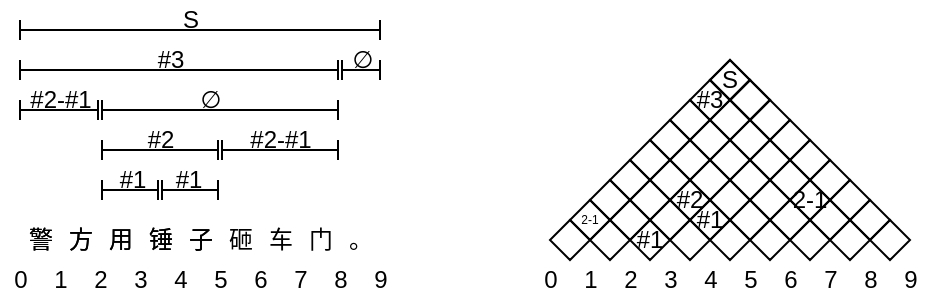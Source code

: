 <mxfile version="15.1.2" type="github" pages="2">
  <diagram id="EyFmpGivz5z6K1X25vsu" name="第 1 页">
    <mxGraphModel dx="539" dy="321" grid="1" gridSize="10" guides="1" tooltips="1" connect="1" arrows="1" fold="1" page="1" pageScale="1" pageWidth="827" pageHeight="1169" math="0" shadow="0">
      <root>
        <mxCell id="0" />
        <mxCell id="1" parent="0" />
        <mxCell id="eCSi_L9bbj4N2d2f0AKq-4" value="方" style="text;html=1;resizable=0;autosize=1;align=center;verticalAlign=middle;points=[];fillColor=none;strokeColor=none;rounded=0;" vertex="1" parent="1">
          <mxGeometry x="100" y="200" width="30" height="20" as="geometry" />
        </mxCell>
        <mxCell id="eCSi_L9bbj4N2d2f0AKq-7" value="警" style="text;html=1;resizable=0;autosize=1;align=center;verticalAlign=middle;points=[];fillColor=none;strokeColor=none;rounded=0;" vertex="1" parent="1">
          <mxGeometry x="80" y="200" width="30" height="20" as="geometry" />
        </mxCell>
        <mxCell id="eCSi_L9bbj4N2d2f0AKq-8" value="用" style="text;html=1;resizable=0;autosize=1;align=center;verticalAlign=middle;points=[];fillColor=none;strokeColor=none;rounded=0;" vertex="1" parent="1">
          <mxGeometry x="120" y="200" width="30" height="20" as="geometry" />
        </mxCell>
        <mxCell id="eCSi_L9bbj4N2d2f0AKq-9" value="锤" style="text;html=1;resizable=0;autosize=1;align=center;verticalAlign=middle;points=[];fillColor=none;strokeColor=none;rounded=0;" vertex="1" parent="1">
          <mxGeometry x="140" y="200" width="30" height="20" as="geometry" />
        </mxCell>
        <mxCell id="eCSi_L9bbj4N2d2f0AKq-10" value="子" style="text;html=1;resizable=0;autosize=1;align=center;verticalAlign=middle;points=[];fillColor=none;strokeColor=none;rounded=0;" vertex="1" parent="1">
          <mxGeometry x="160" y="200" width="30" height="20" as="geometry" />
        </mxCell>
        <mxCell id="eCSi_L9bbj4N2d2f0AKq-11" value="砸" style="text;html=1;resizable=0;autosize=1;align=center;verticalAlign=middle;points=[];fillColor=none;strokeColor=none;rounded=0;" vertex="1" parent="1">
          <mxGeometry x="180" y="200" width="30" height="20" as="geometry" />
        </mxCell>
        <mxCell id="eCSi_L9bbj4N2d2f0AKq-12" value="车" style="text;html=1;resizable=0;autosize=1;align=center;verticalAlign=middle;points=[];fillColor=none;strokeColor=none;rounded=0;" vertex="1" parent="1">
          <mxGeometry x="200" y="200" width="30" height="20" as="geometry" />
        </mxCell>
        <mxCell id="eCSi_L9bbj4N2d2f0AKq-13" value="门" style="text;html=1;resizable=0;autosize=1;align=center;verticalAlign=middle;points=[];fillColor=none;strokeColor=none;rounded=0;" vertex="1" parent="1">
          <mxGeometry x="220" y="200" width="30" height="20" as="geometry" />
        </mxCell>
        <mxCell id="eCSi_L9bbj4N2d2f0AKq-14" value="。" style="text;html=1;resizable=0;autosize=1;align=center;verticalAlign=middle;points=[];fillColor=none;strokeColor=none;rounded=0;" vertex="1" parent="1">
          <mxGeometry x="240" y="200" width="30" height="20" as="geometry" />
        </mxCell>
        <mxCell id="eCSi_L9bbj4N2d2f0AKq-15" value="0" style="text;html=1;resizable=0;autosize=1;align=center;verticalAlign=middle;points=[];fillColor=none;strokeColor=none;rounded=0;" vertex="1" parent="1">
          <mxGeometry x="75" y="220" width="20" height="20" as="geometry" />
        </mxCell>
        <mxCell id="eCSi_L9bbj4N2d2f0AKq-16" value="1" style="text;html=1;resizable=0;autosize=1;align=center;verticalAlign=middle;points=[];fillColor=none;strokeColor=none;rounded=0;" vertex="1" parent="1">
          <mxGeometry x="95" y="220" width="20" height="20" as="geometry" />
        </mxCell>
        <mxCell id="eCSi_L9bbj4N2d2f0AKq-17" value="2" style="text;html=1;resizable=0;autosize=1;align=center;verticalAlign=middle;points=[];fillColor=none;strokeColor=none;rounded=0;" vertex="1" parent="1">
          <mxGeometry x="115" y="220" width="20" height="20" as="geometry" />
        </mxCell>
        <mxCell id="eCSi_L9bbj4N2d2f0AKq-18" value="3" style="text;html=1;resizable=0;autosize=1;align=center;verticalAlign=middle;points=[];fillColor=none;strokeColor=none;rounded=0;" vertex="1" parent="1">
          <mxGeometry x="135" y="220" width="20" height="20" as="geometry" />
        </mxCell>
        <mxCell id="eCSi_L9bbj4N2d2f0AKq-19" value="4" style="text;html=1;resizable=0;autosize=1;align=center;verticalAlign=middle;points=[];fillColor=none;strokeColor=none;rounded=0;" vertex="1" parent="1">
          <mxGeometry x="155" y="220" width="20" height="20" as="geometry" />
        </mxCell>
        <mxCell id="eCSi_L9bbj4N2d2f0AKq-20" value="5" style="text;html=1;resizable=0;autosize=1;align=center;verticalAlign=middle;points=[];fillColor=none;strokeColor=none;rounded=0;" vertex="1" parent="1">
          <mxGeometry x="175" y="220" width="20" height="20" as="geometry" />
        </mxCell>
        <mxCell id="eCSi_L9bbj4N2d2f0AKq-21" value="6" style="text;html=1;resizable=0;autosize=1;align=center;verticalAlign=middle;points=[];fillColor=none;strokeColor=none;rounded=0;" vertex="1" parent="1">
          <mxGeometry x="195" y="220" width="20" height="20" as="geometry" />
        </mxCell>
        <mxCell id="eCSi_L9bbj4N2d2f0AKq-22" value="7" style="text;html=1;resizable=0;autosize=1;align=center;verticalAlign=middle;points=[];fillColor=none;strokeColor=none;rounded=0;" vertex="1" parent="1">
          <mxGeometry x="215" y="220" width="20" height="20" as="geometry" />
        </mxCell>
        <mxCell id="eCSi_L9bbj4N2d2f0AKq-23" value="8" style="text;html=1;resizable=0;autosize=1;align=center;verticalAlign=middle;points=[];fillColor=none;strokeColor=none;rounded=0;" vertex="1" parent="1">
          <mxGeometry x="235" y="220" width="20" height="20" as="geometry" />
        </mxCell>
        <mxCell id="eCSi_L9bbj4N2d2f0AKq-24" value="9" style="text;html=1;resizable=0;autosize=1;align=center;verticalAlign=middle;points=[];fillColor=none;strokeColor=none;rounded=0;" vertex="1" parent="1">
          <mxGeometry x="255" y="220" width="20" height="20" as="geometry" />
        </mxCell>
        <mxCell id="eCSi_L9bbj4N2d2f0AKq-25" value="" style="shape=crossbar;whiteSpace=wrap;html=1;rounded=1;" vertex="1" parent="1">
          <mxGeometry x="85" y="120" width="159" height="10" as="geometry" />
        </mxCell>
        <mxCell id="eCSi_L9bbj4N2d2f0AKq-26" value="" style="shape=crossbar;whiteSpace=wrap;html=1;rounded=1;" vertex="1" parent="1">
          <mxGeometry x="246" y="120" width="19" height="10" as="geometry" />
        </mxCell>
        <mxCell id="eCSi_L9bbj4N2d2f0AKq-27" value="" style="shape=crossbar;whiteSpace=wrap;html=1;rounded=1;" vertex="1" parent="1">
          <mxGeometry x="85" y="140" width="39" height="10" as="geometry" />
        </mxCell>
        <mxCell id="eCSi_L9bbj4N2d2f0AKq-28" value="" style="shape=crossbar;whiteSpace=wrap;html=1;rounded=1;" vertex="1" parent="1">
          <mxGeometry x="126" y="140" width="118" height="10" as="geometry" />
        </mxCell>
        <mxCell id="eCSi_L9bbj4N2d2f0AKq-29" value="" style="shape=crossbar;whiteSpace=wrap;html=1;rounded=1;" vertex="1" parent="1">
          <mxGeometry x="126" y="160" width="58" height="10" as="geometry" />
        </mxCell>
        <mxCell id="eCSi_L9bbj4N2d2f0AKq-32" value="" style="shape=crossbar;whiteSpace=wrap;html=1;rounded=1;" vertex="1" parent="1">
          <mxGeometry x="126" y="180" width="28" height="10" as="geometry" />
        </mxCell>
        <mxCell id="eCSi_L9bbj4N2d2f0AKq-34" value="" style="shape=crossbar;whiteSpace=wrap;html=1;rounded=1;" vertex="1" parent="1">
          <mxGeometry x="186" y="160" width="58" height="10" as="geometry" />
        </mxCell>
        <mxCell id="eCSi_L9bbj4N2d2f0AKq-36" value="" style="shape=crossbar;whiteSpace=wrap;html=1;rounded=1;" vertex="1" parent="1">
          <mxGeometry x="85" y="100" width="180" height="10" as="geometry" />
        </mxCell>
        <mxCell id="eCSi_L9bbj4N2d2f0AKq-38" value="" style="shape=crossbar;whiteSpace=wrap;html=1;rounded=1;" vertex="1" parent="1">
          <mxGeometry x="156" y="180" width="28" height="10" as="geometry" />
        </mxCell>
        <mxCell id="eCSi_L9bbj4N2d2f0AKq-40" value="S" style="text;html=1;resizable=0;autosize=1;align=center;verticalAlign=middle;points=[];fillColor=none;strokeColor=none;rounded=0;" vertex="1" parent="1">
          <mxGeometry x="160" y="90" width="20" height="20" as="geometry" />
        </mxCell>
        <mxCell id="eCSi_L9bbj4N2d2f0AKq-41" value="#3" style="text;html=1;resizable=0;autosize=1;align=center;verticalAlign=middle;points=[];fillColor=none;strokeColor=none;rounded=0;" vertex="1" parent="1">
          <mxGeometry x="145" y="110" width="30" height="20" as="geometry" />
        </mxCell>
        <mxCell id="eCSi_L9bbj4N2d2f0AKq-43" value="&lt;span class=&quot;fontstyle0&quot;&gt;∅&lt;/span&gt; &lt;br/&gt;" style="text;html=1;align=center;verticalAlign=middle;resizable=0;points=[];autosize=1;strokeColor=none;fillColor=none;" vertex="1" parent="1">
          <mxGeometry x="246" y="110" width="20" height="20" as="geometry" />
        </mxCell>
        <mxCell id="eCSi_L9bbj4N2d2f0AKq-44" value="#2-#1" style="text;html=1;resizable=0;autosize=1;align=center;verticalAlign=middle;points=[];fillColor=none;strokeColor=none;rounded=0;" vertex="1" parent="1">
          <mxGeometry x="79.5" y="130" width="50" height="20" as="geometry" />
        </mxCell>
        <mxCell id="eCSi_L9bbj4N2d2f0AKq-45" value="&lt;span class=&quot;fontstyle0&quot;&gt;∅&lt;/span&gt; &lt;br/&gt;" style="text;html=1;align=center;verticalAlign=middle;resizable=0;points=[];autosize=1;strokeColor=none;fillColor=none;" vertex="1" parent="1">
          <mxGeometry x="170" y="130" width="20" height="20" as="geometry" />
        </mxCell>
        <mxCell id="eCSi_L9bbj4N2d2f0AKq-46" value="#2" style="text;html=1;resizable=0;autosize=1;align=center;verticalAlign=middle;points=[];fillColor=none;strokeColor=none;rounded=0;" vertex="1" parent="1">
          <mxGeometry x="140" y="150" width="30" height="20" as="geometry" />
        </mxCell>
        <mxCell id="eCSi_L9bbj4N2d2f0AKq-47" value="#2-#1" style="text;html=1;resizable=0;autosize=1;align=center;verticalAlign=middle;points=[];fillColor=none;strokeColor=none;rounded=0;" vertex="1" parent="1">
          <mxGeometry x="190" y="150" width="50" height="20" as="geometry" />
        </mxCell>
        <mxCell id="eCSi_L9bbj4N2d2f0AKq-48" value="#1" style="text;html=1;resizable=0;autosize=1;align=center;verticalAlign=middle;points=[];fillColor=none;strokeColor=none;rounded=0;" vertex="1" parent="1">
          <mxGeometry x="126" y="170" width="30" height="20" as="geometry" />
        </mxCell>
        <mxCell id="eCSi_L9bbj4N2d2f0AKq-49" value="#1" style="text;html=1;resizable=0;autosize=1;align=center;verticalAlign=middle;points=[];fillColor=none;strokeColor=none;rounded=0;" vertex="1" parent="1">
          <mxGeometry x="154" y="170" width="30" height="20" as="geometry" />
        </mxCell>
        <mxCell id="my40iXNrcOIp3V7DHeEf-1" value="" style="strokeWidth=1;html=1;shape=mxgraph.flowchart.decision;whiteSpace=wrap;fillColor=none;" vertex="1" parent="1">
          <mxGeometry x="430" y="120" width="20" height="20" as="geometry" />
        </mxCell>
        <mxCell id="my40iXNrcOIp3V7DHeEf-2" value="" style="strokeWidth=1;html=1;shape=mxgraph.flowchart.decision;whiteSpace=wrap;fillColor=none;" vertex="1" parent="1">
          <mxGeometry x="440" y="130" width="20" height="20" as="geometry" />
        </mxCell>
        <mxCell id="my40iXNrcOIp3V7DHeEf-3" value="" style="strokeWidth=1;html=1;shape=mxgraph.flowchart.decision;whiteSpace=wrap;fillColor=none;" vertex="1" parent="1">
          <mxGeometry x="450" y="140" width="20" height="20" as="geometry" />
        </mxCell>
        <mxCell id="my40iXNrcOIp3V7DHeEf-4" value="" style="strokeWidth=1;html=1;shape=mxgraph.flowchart.decision;whiteSpace=wrap;fillColor=none;" vertex="1" parent="1">
          <mxGeometry x="460" y="150" width="20" height="20" as="geometry" />
        </mxCell>
        <mxCell id="my40iXNrcOIp3V7DHeEf-5" value="" style="strokeWidth=1;html=1;shape=mxgraph.flowchart.decision;whiteSpace=wrap;fillColor=none;" vertex="1" parent="1">
          <mxGeometry x="470" y="160" width="20" height="20" as="geometry" />
        </mxCell>
        <mxCell id="my40iXNrcOIp3V7DHeEf-6" value="" style="strokeWidth=1;html=1;shape=mxgraph.flowchart.decision;whiteSpace=wrap;fillColor=none;" vertex="1" parent="1">
          <mxGeometry x="480" y="170" width="20" height="20" as="geometry" />
        </mxCell>
        <mxCell id="my40iXNrcOIp3V7DHeEf-7" value="" style="strokeWidth=1;html=1;shape=mxgraph.flowchart.decision;whiteSpace=wrap;fillColor=none;" vertex="1" parent="1">
          <mxGeometry x="490" y="180" width="20" height="20" as="geometry" />
        </mxCell>
        <mxCell id="my40iXNrcOIp3V7DHeEf-8" value="" style="strokeWidth=1;html=1;shape=mxgraph.flowchart.decision;whiteSpace=wrap;fillColor=none;" vertex="1" parent="1">
          <mxGeometry x="500" y="190" width="20" height="20" as="geometry" />
        </mxCell>
        <mxCell id="my40iXNrcOIp3V7DHeEf-9" value="" style="strokeWidth=1;html=1;shape=mxgraph.flowchart.decision;whiteSpace=wrap;fillColor=none;" vertex="1" parent="1">
          <mxGeometry x="510" y="200" width="20" height="20" as="geometry" />
        </mxCell>
        <mxCell id="my40iXNrcOIp3V7DHeEf-10" value="S" style="strokeWidth=1;html=1;shape=mxgraph.flowchart.decision;whiteSpace=wrap;fillColor=none;" vertex="1" parent="1">
          <mxGeometry x="430" y="120" width="20" height="20" as="geometry" />
        </mxCell>
        <mxCell id="my40iXNrcOIp3V7DHeEf-11" value="" style="strokeWidth=1;html=1;shape=mxgraph.flowchart.decision;whiteSpace=wrap;fillColor=none;" vertex="1" parent="1">
          <mxGeometry x="440" y="130" width="20" height="20" as="geometry" />
        </mxCell>
        <mxCell id="my40iXNrcOIp3V7DHeEf-12" value="" style="strokeWidth=1;html=1;shape=mxgraph.flowchart.decision;whiteSpace=wrap;fillColor=none;" vertex="1" parent="1">
          <mxGeometry x="440" y="150" width="20" height="20" as="geometry" />
        </mxCell>
        <mxCell id="my40iXNrcOIp3V7DHeEf-13" value="" style="strokeWidth=1;html=1;shape=mxgraph.flowchart.decision;whiteSpace=wrap;fillColor=none;" vertex="1" parent="1">
          <mxGeometry x="450" y="160" width="20" height="20" as="geometry" />
        </mxCell>
        <mxCell id="my40iXNrcOIp3V7DHeEf-14" value="" style="strokeWidth=1;html=1;shape=mxgraph.flowchart.decision;whiteSpace=wrap;fillColor=none;" vertex="1" parent="1">
          <mxGeometry x="460" y="170" width="20" height="20" as="geometry" />
        </mxCell>
        <mxCell id="my40iXNrcOIp3V7DHeEf-15" value="2-1" style="strokeWidth=1;html=1;shape=mxgraph.flowchart.decision;whiteSpace=wrap;fillColor=none;" vertex="1" parent="1">
          <mxGeometry x="470" y="180" width="20" height="20" as="geometry" />
        </mxCell>
        <mxCell id="my40iXNrcOIp3V7DHeEf-16" value="" style="strokeWidth=1;html=1;shape=mxgraph.flowchart.decision;whiteSpace=wrap;fillColor=none;" vertex="1" parent="1">
          <mxGeometry x="480" y="190" width="20" height="20" as="geometry" />
        </mxCell>
        <mxCell id="my40iXNrcOIp3V7DHeEf-17" value="" style="strokeWidth=1;html=1;shape=mxgraph.flowchart.decision;whiteSpace=wrap;fillColor=none;" vertex="1" parent="1">
          <mxGeometry x="490" y="200" width="20" height="20" as="geometry" />
        </mxCell>
        <mxCell id="my40iXNrcOIp3V7DHeEf-18" value="#3" style="strokeWidth=1;html=1;shape=mxgraph.flowchart.decision;whiteSpace=wrap;fillColor=none;" vertex="1" parent="1">
          <mxGeometry x="420" y="130" width="20" height="20" as="geometry" />
        </mxCell>
        <mxCell id="my40iXNrcOIp3V7DHeEf-19" value="" style="strokeWidth=1;html=1;shape=mxgraph.flowchart.decision;whiteSpace=wrap;fillColor=none;" vertex="1" parent="1">
          <mxGeometry x="430" y="140" width="20" height="20" as="geometry" />
        </mxCell>
        <mxCell id="my40iXNrcOIp3V7DHeEf-20" value="" style="strokeWidth=1;html=1;shape=mxgraph.flowchart.decision;whiteSpace=wrap;fillColor=none;" vertex="1" parent="1">
          <mxGeometry x="430" y="160" width="20" height="20" as="geometry" />
        </mxCell>
        <mxCell id="my40iXNrcOIp3V7DHeEf-21" value="" style="strokeWidth=1;html=1;shape=mxgraph.flowchart.decision;whiteSpace=wrap;fillColor=none;" vertex="1" parent="1">
          <mxGeometry x="440" y="170" width="20" height="20" as="geometry" />
        </mxCell>
        <mxCell id="my40iXNrcOIp3V7DHeEf-22" value="" style="strokeWidth=1;html=1;shape=mxgraph.flowchart.decision;whiteSpace=wrap;fillColor=none;" vertex="1" parent="1">
          <mxGeometry x="450" y="180" width="20" height="20" as="geometry" />
        </mxCell>
        <mxCell id="my40iXNrcOIp3V7DHeEf-23" value="" style="strokeWidth=1;html=1;shape=mxgraph.flowchart.decision;whiteSpace=wrap;fillColor=none;" vertex="1" parent="1">
          <mxGeometry x="460" y="190" width="20" height="20" as="geometry" />
        </mxCell>
        <mxCell id="my40iXNrcOIp3V7DHeEf-24" value="" style="strokeWidth=1;html=1;shape=mxgraph.flowchart.decision;whiteSpace=wrap;fillColor=none;" vertex="1" parent="1">
          <mxGeometry x="470" y="200" width="20" height="20" as="geometry" />
        </mxCell>
        <mxCell id="my40iXNrcOIp3V7DHeEf-25" value="" style="strokeWidth=1;html=1;shape=mxgraph.flowchart.decision;whiteSpace=wrap;fillColor=none;" vertex="1" parent="1">
          <mxGeometry x="410" y="140" width="20" height="20" as="geometry" />
        </mxCell>
        <mxCell id="my40iXNrcOIp3V7DHeEf-26" value="" style="strokeWidth=1;html=1;shape=mxgraph.flowchart.decision;whiteSpace=wrap;fillColor=none;" vertex="1" parent="1">
          <mxGeometry x="420" y="150" width="20" height="20" as="geometry" />
        </mxCell>
        <mxCell id="my40iXNrcOIp3V7DHeEf-27" value="" style="strokeWidth=1;html=1;shape=mxgraph.flowchart.decision;whiteSpace=wrap;fillColor=none;" vertex="1" parent="1">
          <mxGeometry x="420" y="170" width="20" height="20" as="geometry" />
        </mxCell>
        <mxCell id="my40iXNrcOIp3V7DHeEf-28" value="" style="strokeWidth=1;html=1;shape=mxgraph.flowchart.decision;whiteSpace=wrap;fillColor=none;" vertex="1" parent="1">
          <mxGeometry x="430" y="180" width="20" height="20" as="geometry" />
        </mxCell>
        <mxCell id="my40iXNrcOIp3V7DHeEf-29" value="" style="strokeWidth=1;html=1;shape=mxgraph.flowchart.decision;whiteSpace=wrap;fillColor=none;" vertex="1" parent="1">
          <mxGeometry x="440" y="190" width="20" height="20" as="geometry" />
        </mxCell>
        <mxCell id="my40iXNrcOIp3V7DHeEf-30" value="" style="strokeWidth=1;html=1;shape=mxgraph.flowchart.decision;whiteSpace=wrap;fillColor=none;" vertex="1" parent="1">
          <mxGeometry x="450" y="200" width="20" height="20" as="geometry" />
        </mxCell>
        <mxCell id="my40iXNrcOIp3V7DHeEf-31" value="" style="strokeWidth=1;html=1;shape=mxgraph.flowchart.decision;whiteSpace=wrap;fillColor=none;" vertex="1" parent="1">
          <mxGeometry x="400" y="150" width="20" height="20" as="geometry" />
        </mxCell>
        <mxCell id="my40iXNrcOIp3V7DHeEf-32" value="" style="strokeWidth=1;html=1;shape=mxgraph.flowchart.decision;whiteSpace=wrap;fillColor=none;" vertex="1" parent="1">
          <mxGeometry x="410" y="160" width="20" height="20" as="geometry" />
        </mxCell>
        <mxCell id="my40iXNrcOIp3V7DHeEf-33" value="" style="strokeWidth=1;html=1;shape=mxgraph.flowchart.decision;whiteSpace=wrap;fillColor=none;" vertex="1" parent="1">
          <mxGeometry x="390" y="160" width="20" height="20" as="geometry" />
        </mxCell>
        <mxCell id="my40iXNrcOIp3V7DHeEf-34" value="" style="strokeWidth=1;html=1;shape=mxgraph.flowchart.decision;whiteSpace=wrap;fillColor=none;" vertex="1" parent="1">
          <mxGeometry x="400" y="170" width="20" height="20" as="geometry" />
        </mxCell>
        <mxCell id="my40iXNrcOIp3V7DHeEf-35" value="#2" style="strokeWidth=1;html=1;shape=mxgraph.flowchart.decision;whiteSpace=wrap;fillColor=none;" vertex="1" parent="1">
          <mxGeometry x="410" y="180" width="20" height="20" as="geometry" />
        </mxCell>
        <mxCell id="my40iXNrcOIp3V7DHeEf-36" value="#1" style="strokeWidth=1;html=1;shape=mxgraph.flowchart.decision;whiteSpace=wrap;fillColor=none;" vertex="1" parent="1">
          <mxGeometry x="420" y="190" width="20" height="20" as="geometry" />
        </mxCell>
        <mxCell id="my40iXNrcOIp3V7DHeEf-37" value="" style="strokeWidth=1;html=1;shape=mxgraph.flowchart.decision;whiteSpace=wrap;fillColor=none;" vertex="1" parent="1">
          <mxGeometry x="430" y="200" width="20" height="20" as="geometry" />
        </mxCell>
        <mxCell id="my40iXNrcOIp3V7DHeEf-38" value="" style="strokeWidth=1;html=1;shape=mxgraph.flowchart.decision;whiteSpace=wrap;fillColor=none;" vertex="1" parent="1">
          <mxGeometry x="380" y="170" width="20" height="20" as="geometry" />
        </mxCell>
        <mxCell id="my40iXNrcOIp3V7DHeEf-39" value="" style="strokeWidth=1;html=1;shape=mxgraph.flowchart.decision;whiteSpace=wrap;fillColor=none;" vertex="1" parent="1">
          <mxGeometry x="390" y="180" width="20" height="20" as="geometry" />
        </mxCell>
        <mxCell id="my40iXNrcOIp3V7DHeEf-40" value="" style="strokeWidth=1;html=1;shape=mxgraph.flowchart.decision;whiteSpace=wrap;fillColor=none;" vertex="1" parent="1">
          <mxGeometry x="400" y="190" width="20" height="20" as="geometry" />
        </mxCell>
        <mxCell id="my40iXNrcOIp3V7DHeEf-41" value="" style="strokeWidth=1;html=1;shape=mxgraph.flowchart.decision;whiteSpace=wrap;fillColor=none;" vertex="1" parent="1">
          <mxGeometry x="410" y="200" width="20" height="20" as="geometry" />
        </mxCell>
        <mxCell id="my40iXNrcOIp3V7DHeEf-42" value="" style="strokeWidth=1;html=1;shape=mxgraph.flowchart.decision;whiteSpace=wrap;fillColor=none;" vertex="1" parent="1">
          <mxGeometry x="370" y="180" width="20" height="20" as="geometry" />
        </mxCell>
        <mxCell id="my40iXNrcOIp3V7DHeEf-43" value="" style="strokeWidth=1;html=1;shape=mxgraph.flowchart.decision;whiteSpace=wrap;fillColor=none;" vertex="1" parent="1">
          <mxGeometry x="380" y="190" width="20" height="20" as="geometry" />
        </mxCell>
        <mxCell id="my40iXNrcOIp3V7DHeEf-44" value="#1" style="strokeWidth=1;html=1;shape=mxgraph.flowchart.decision;whiteSpace=wrap;fillColor=none;" vertex="1" parent="1">
          <mxGeometry x="390" y="200" width="20" height="20" as="geometry" />
        </mxCell>
        <mxCell id="my40iXNrcOIp3V7DHeEf-45" value="&lt;font style=&quot;font-size: 6px&quot;&gt;2-1&lt;/font&gt;" style="strokeWidth=1;html=1;shape=mxgraph.flowchart.decision;whiteSpace=wrap;fillColor=none;fontSize=6;" vertex="1" parent="1">
          <mxGeometry x="360" y="190" width="20" height="20" as="geometry" />
        </mxCell>
        <mxCell id="my40iXNrcOIp3V7DHeEf-46" value="" style="strokeWidth=1;html=1;shape=mxgraph.flowchart.decision;whiteSpace=wrap;fillColor=none;" vertex="1" parent="1">
          <mxGeometry x="370" y="200" width="20" height="20" as="geometry" />
        </mxCell>
        <mxCell id="my40iXNrcOIp3V7DHeEf-47" value="" style="strokeWidth=1;html=1;shape=mxgraph.flowchart.decision;whiteSpace=wrap;fillColor=none;" vertex="1" parent="1">
          <mxGeometry x="350" y="200" width="20" height="20" as="geometry" />
        </mxCell>
        <mxCell id="my40iXNrcOIp3V7DHeEf-48" value="0" style="text;html=1;resizable=0;autosize=1;align=center;verticalAlign=middle;points=[];fillColor=none;strokeColor=none;rounded=0;" vertex="1" parent="1">
          <mxGeometry x="340" y="220" width="20" height="20" as="geometry" />
        </mxCell>
        <mxCell id="my40iXNrcOIp3V7DHeEf-49" value="1" style="text;html=1;resizable=0;autosize=1;align=center;verticalAlign=middle;points=[];fillColor=none;strokeColor=none;rounded=0;" vertex="1" parent="1">
          <mxGeometry x="360" y="220" width="20" height="20" as="geometry" />
        </mxCell>
        <mxCell id="my40iXNrcOIp3V7DHeEf-50" value="2" style="text;html=1;resizable=0;autosize=1;align=center;verticalAlign=middle;points=[];fillColor=none;strokeColor=none;rounded=0;" vertex="1" parent="1">
          <mxGeometry x="380" y="220" width="20" height="20" as="geometry" />
        </mxCell>
        <mxCell id="my40iXNrcOIp3V7DHeEf-51" value="3" style="text;html=1;resizable=0;autosize=1;align=center;verticalAlign=middle;points=[];fillColor=none;strokeColor=none;rounded=0;" vertex="1" parent="1">
          <mxGeometry x="400" y="220" width="20" height="20" as="geometry" />
        </mxCell>
        <mxCell id="my40iXNrcOIp3V7DHeEf-52" value="4" style="text;html=1;resizable=0;autosize=1;align=center;verticalAlign=middle;points=[];fillColor=none;strokeColor=none;rounded=0;" vertex="1" parent="1">
          <mxGeometry x="420" y="220" width="20" height="20" as="geometry" />
        </mxCell>
        <mxCell id="my40iXNrcOIp3V7DHeEf-53" value="5" style="text;html=1;resizable=0;autosize=1;align=center;verticalAlign=middle;points=[];fillColor=none;strokeColor=none;rounded=0;" vertex="1" parent="1">
          <mxGeometry x="440" y="220" width="20" height="20" as="geometry" />
        </mxCell>
        <mxCell id="my40iXNrcOIp3V7DHeEf-54" value="6" style="text;html=1;resizable=0;autosize=1;align=center;verticalAlign=middle;points=[];fillColor=none;strokeColor=none;rounded=0;" vertex="1" parent="1">
          <mxGeometry x="460" y="220" width="20" height="20" as="geometry" />
        </mxCell>
        <mxCell id="my40iXNrcOIp3V7DHeEf-55" value="7" style="text;html=1;resizable=0;autosize=1;align=center;verticalAlign=middle;points=[];fillColor=none;strokeColor=none;rounded=0;" vertex="1" parent="1">
          <mxGeometry x="480" y="220" width="20" height="20" as="geometry" />
        </mxCell>
        <mxCell id="my40iXNrcOIp3V7DHeEf-56" value="8" style="text;html=1;resizable=0;autosize=1;align=center;verticalAlign=middle;points=[];fillColor=none;strokeColor=none;rounded=0;" vertex="1" parent="1">
          <mxGeometry x="500" y="220" width="20" height="20" as="geometry" />
        </mxCell>
        <mxCell id="my40iXNrcOIp3V7DHeEf-57" value="9" style="text;html=1;resizable=0;autosize=1;align=center;verticalAlign=middle;points=[];fillColor=none;strokeColor=none;rounded=0;" vertex="1" parent="1">
          <mxGeometry x="520" y="220" width="20" height="20" as="geometry" />
        </mxCell>
        <mxCell id="miwLvmRtYDo920boKrp_-1" value="锤" style="text;html=1;resizable=0;autosize=1;align=center;verticalAlign=middle;points=[];fillColor=none;strokeColor=none;rounded=0;" vertex="1" parent="1">
          <mxGeometry x="140" y="200" width="30" height="20" as="geometry" />
        </mxCell>
        <mxCell id="miwLvmRtYDo920boKrp_-2" value="警" style="text;html=1;resizable=0;autosize=1;align=center;verticalAlign=middle;points=[];fillColor=none;strokeColor=none;rounded=0;" vertex="1" parent="1">
          <mxGeometry x="80" y="200" width="30" height="20" as="geometry" />
        </mxCell>
        <mxCell id="miwLvmRtYDo920boKrp_-3" value="方" style="text;html=1;resizable=0;autosize=1;align=center;verticalAlign=middle;points=[];fillColor=none;strokeColor=none;rounded=0;" vertex="1" parent="1">
          <mxGeometry x="100" y="200" width="30" height="20" as="geometry" />
        </mxCell>
        <mxCell id="miwLvmRtYDo920boKrp_-4" value="用" style="text;html=1;resizable=0;autosize=1;align=center;verticalAlign=middle;points=[];fillColor=none;strokeColor=none;rounded=0;" vertex="1" parent="1">
          <mxGeometry x="120" y="200" width="30" height="20" as="geometry" />
        </mxCell>
        <mxCell id="miwLvmRtYDo920boKrp_-5" value="子" style="text;html=1;resizable=0;autosize=1;align=center;verticalAlign=middle;points=[];fillColor=none;strokeColor=none;rounded=0;" vertex="1" parent="1">
          <mxGeometry x="160" y="200" width="30" height="20" as="geometry" />
        </mxCell>
      </root>
    </mxGraphModel>
  </diagram>
  <diagram id="JzCyQYxcee0qtIUECq4x" name="第 2 页">
    <mxGraphModel dx="777" dy="462" grid="1" gridSize="10" guides="1" tooltips="1" connect="1" arrows="1" fold="1" page="1" pageScale="1" pageWidth="827" pageHeight="1169" math="0" shadow="0">
      <root>
        <mxCell id="cXgA-AUDDl0KsnoSkkIn-0" />
        <mxCell id="cXgA-AUDDl0KsnoSkkIn-1" parent="cXgA-AUDDl0KsnoSkkIn-0" />
        <mxCell id="v6U7Ll9zqSVy8w7w3gse-65" value="" style="strokeWidth=1;html=1;shape=mxgraph.flowchart.decision;whiteSpace=wrap;fillColor=none;" vertex="1" parent="cXgA-AUDDl0KsnoSkkIn-1">
          <mxGeometry x="452" y="320" width="20" height="20" as="geometry" />
        </mxCell>
        <mxCell id="v6U7Ll9zqSVy8w7w3gse-66" value="" style="strokeWidth=1;html=1;shape=mxgraph.flowchart.decision;whiteSpace=wrap;fillColor=none;" vertex="1" parent="cXgA-AUDDl0KsnoSkkIn-1">
          <mxGeometry x="462" y="330" width="20" height="20" as="geometry" />
        </mxCell>
        <mxCell id="v6U7Ll9zqSVy8w7w3gse-67" value="" style="strokeWidth=1;html=1;shape=mxgraph.flowchart.decision;whiteSpace=wrap;fillColor=none;" vertex="1" parent="cXgA-AUDDl0KsnoSkkIn-1">
          <mxGeometry x="472" y="340" width="20" height="20" as="geometry" />
        </mxCell>
        <mxCell id="v6U7Ll9zqSVy8w7w3gse-68" value="" style="strokeWidth=1;html=1;shape=mxgraph.flowchart.decision;whiteSpace=wrap;fillColor=none;" vertex="1" parent="cXgA-AUDDl0KsnoSkkIn-1">
          <mxGeometry x="482" y="350" width="20" height="20" as="geometry" />
        </mxCell>
        <mxCell id="v6U7Ll9zqSVy8w7w3gse-69" value="" style="strokeWidth=1;html=1;shape=mxgraph.flowchart.decision;whiteSpace=wrap;fillColor=none;" vertex="1" parent="cXgA-AUDDl0KsnoSkkIn-1">
          <mxGeometry x="492" y="360" width="20" height="20" as="geometry" />
        </mxCell>
        <mxCell id="v6U7Ll9zqSVy8w7w3gse-70" value="" style="strokeWidth=1;html=1;shape=mxgraph.flowchart.decision;whiteSpace=wrap;fillColor=none;" vertex="1" parent="cXgA-AUDDl0KsnoSkkIn-1">
          <mxGeometry x="502" y="370" width="20" height="20" as="geometry" />
        </mxCell>
        <mxCell id="v6U7Ll9zqSVy8w7w3gse-71" value="" style="strokeWidth=1;html=1;shape=mxgraph.flowchart.decision;whiteSpace=wrap;fillColor=none;" vertex="1" parent="cXgA-AUDDl0KsnoSkkIn-1">
          <mxGeometry x="512" y="380" width="20" height="20" as="geometry" />
        </mxCell>
        <mxCell id="v6U7Ll9zqSVy8w7w3gse-72" value="" style="strokeWidth=1;html=1;shape=mxgraph.flowchart.decision;whiteSpace=wrap;fillColor=none;" vertex="1" parent="cXgA-AUDDl0KsnoSkkIn-1">
          <mxGeometry x="522" y="390" width="20" height="20" as="geometry" />
        </mxCell>
        <mxCell id="v6U7Ll9zqSVy8w7w3gse-73" value="" style="strokeWidth=1;html=1;shape=mxgraph.flowchart.decision;whiteSpace=wrap;fillColor=none;" vertex="1" parent="cXgA-AUDDl0KsnoSkkIn-1">
          <mxGeometry x="532" y="400" width="20" height="20" as="geometry" />
        </mxCell>
        <mxCell id="v6U7Ll9zqSVy8w7w3gse-83" value="S" style="strokeWidth=1;html=1;shape=mxgraph.flowchart.decision;whiteSpace=wrap;fillColor=none;" vertex="1" parent="cXgA-AUDDl0KsnoSkkIn-1">
          <mxGeometry x="452" y="320" width="20" height="20" as="geometry" />
        </mxCell>
        <mxCell id="v6U7Ll9zqSVy8w7w3gse-84" value="" style="strokeWidth=1;html=1;shape=mxgraph.flowchart.decision;whiteSpace=wrap;fillColor=none;" vertex="1" parent="cXgA-AUDDl0KsnoSkkIn-1">
          <mxGeometry x="462" y="330" width="20" height="20" as="geometry" />
        </mxCell>
        <mxCell id="v6U7Ll9zqSVy8w7w3gse-85" value="" style="strokeWidth=1;html=1;shape=mxgraph.flowchart.decision;whiteSpace=wrap;fillColor=none;" vertex="1" parent="cXgA-AUDDl0KsnoSkkIn-1">
          <mxGeometry x="462" y="350" width="20" height="20" as="geometry" />
        </mxCell>
        <mxCell id="v6U7Ll9zqSVy8w7w3gse-86" value="" style="strokeWidth=1;html=1;shape=mxgraph.flowchart.decision;whiteSpace=wrap;fillColor=none;" vertex="1" parent="cXgA-AUDDl0KsnoSkkIn-1">
          <mxGeometry x="472" y="360" width="20" height="20" as="geometry" />
        </mxCell>
        <mxCell id="v6U7Ll9zqSVy8w7w3gse-87" value="" style="strokeWidth=1;html=1;shape=mxgraph.flowchart.decision;whiteSpace=wrap;fillColor=none;" vertex="1" parent="cXgA-AUDDl0KsnoSkkIn-1">
          <mxGeometry x="482" y="370" width="20" height="20" as="geometry" />
        </mxCell>
        <mxCell id="v6U7Ll9zqSVy8w7w3gse-88" value="2-1" style="strokeWidth=1;html=1;shape=mxgraph.flowchart.decision;whiteSpace=wrap;fillColor=none;" vertex="1" parent="cXgA-AUDDl0KsnoSkkIn-1">
          <mxGeometry x="492" y="380" width="20" height="20" as="geometry" />
        </mxCell>
        <mxCell id="v6U7Ll9zqSVy8w7w3gse-89" value="" style="strokeWidth=1;html=1;shape=mxgraph.flowchart.decision;whiteSpace=wrap;fillColor=none;" vertex="1" parent="cXgA-AUDDl0KsnoSkkIn-1">
          <mxGeometry x="502" y="390" width="20" height="20" as="geometry" />
        </mxCell>
        <mxCell id="v6U7Ll9zqSVy8w7w3gse-90" value="" style="strokeWidth=1;html=1;shape=mxgraph.flowchart.decision;whiteSpace=wrap;fillColor=none;" vertex="1" parent="cXgA-AUDDl0KsnoSkkIn-1">
          <mxGeometry x="512" y="400" width="20" height="20" as="geometry" />
        </mxCell>
        <mxCell id="v6U7Ll9zqSVy8w7w3gse-92" value="#3" style="strokeWidth=1;html=1;shape=mxgraph.flowchart.decision;whiteSpace=wrap;fillColor=none;" vertex="1" parent="cXgA-AUDDl0KsnoSkkIn-1">
          <mxGeometry x="442" y="330" width="20" height="20" as="geometry" />
        </mxCell>
        <mxCell id="v6U7Ll9zqSVy8w7w3gse-93" value="" style="strokeWidth=1;html=1;shape=mxgraph.flowchart.decision;whiteSpace=wrap;fillColor=none;" vertex="1" parent="cXgA-AUDDl0KsnoSkkIn-1">
          <mxGeometry x="452" y="340" width="20" height="20" as="geometry" />
        </mxCell>
        <mxCell id="v6U7Ll9zqSVy8w7w3gse-94" value="" style="strokeWidth=1;html=1;shape=mxgraph.flowchart.decision;whiteSpace=wrap;fillColor=none;" vertex="1" parent="cXgA-AUDDl0KsnoSkkIn-1">
          <mxGeometry x="452" y="360" width="20" height="20" as="geometry" />
        </mxCell>
        <mxCell id="v6U7Ll9zqSVy8w7w3gse-95" value="" style="strokeWidth=1;html=1;shape=mxgraph.flowchart.decision;whiteSpace=wrap;fillColor=none;" vertex="1" parent="cXgA-AUDDl0KsnoSkkIn-1">
          <mxGeometry x="462" y="370" width="20" height="20" as="geometry" />
        </mxCell>
        <mxCell id="v6U7Ll9zqSVy8w7w3gse-96" value="" style="strokeWidth=1;html=1;shape=mxgraph.flowchart.decision;whiteSpace=wrap;fillColor=none;" vertex="1" parent="cXgA-AUDDl0KsnoSkkIn-1">
          <mxGeometry x="472" y="380" width="20" height="20" as="geometry" />
        </mxCell>
        <mxCell id="v6U7Ll9zqSVy8w7w3gse-97" value="" style="strokeWidth=1;html=1;shape=mxgraph.flowchart.decision;whiteSpace=wrap;fillColor=none;" vertex="1" parent="cXgA-AUDDl0KsnoSkkIn-1">
          <mxGeometry x="482" y="390" width="20" height="20" as="geometry" />
        </mxCell>
        <mxCell id="v6U7Ll9zqSVy8w7w3gse-98" value="" style="strokeWidth=1;html=1;shape=mxgraph.flowchart.decision;whiteSpace=wrap;fillColor=none;" vertex="1" parent="cXgA-AUDDl0KsnoSkkIn-1">
          <mxGeometry x="492" y="400" width="20" height="20" as="geometry" />
        </mxCell>
        <mxCell id="v6U7Ll9zqSVy8w7w3gse-101" value="" style="strokeWidth=1;html=1;shape=mxgraph.flowchart.decision;whiteSpace=wrap;fillColor=none;" vertex="1" parent="cXgA-AUDDl0KsnoSkkIn-1">
          <mxGeometry x="432" y="340" width="20" height="20" as="geometry" />
        </mxCell>
        <mxCell id="v6U7Ll9zqSVy8w7w3gse-102" value="" style="strokeWidth=1;html=1;shape=mxgraph.flowchart.decision;whiteSpace=wrap;fillColor=none;" vertex="1" parent="cXgA-AUDDl0KsnoSkkIn-1">
          <mxGeometry x="442" y="350" width="20" height="20" as="geometry" />
        </mxCell>
        <mxCell id="v6U7Ll9zqSVy8w7w3gse-103" value="" style="strokeWidth=1;html=1;shape=mxgraph.flowchart.decision;whiteSpace=wrap;fillColor=none;" vertex="1" parent="cXgA-AUDDl0KsnoSkkIn-1">
          <mxGeometry x="442" y="370" width="20" height="20" as="geometry" />
        </mxCell>
        <mxCell id="v6U7Ll9zqSVy8w7w3gse-104" value="" style="strokeWidth=1;html=1;shape=mxgraph.flowchart.decision;whiteSpace=wrap;fillColor=none;" vertex="1" parent="cXgA-AUDDl0KsnoSkkIn-1">
          <mxGeometry x="452" y="380" width="20" height="20" as="geometry" />
        </mxCell>
        <mxCell id="v6U7Ll9zqSVy8w7w3gse-105" value="" style="strokeWidth=1;html=1;shape=mxgraph.flowchart.decision;whiteSpace=wrap;fillColor=none;" vertex="1" parent="cXgA-AUDDl0KsnoSkkIn-1">
          <mxGeometry x="462" y="390" width="20" height="20" as="geometry" />
        </mxCell>
        <mxCell id="v6U7Ll9zqSVy8w7w3gse-106" value="" style="strokeWidth=1;html=1;shape=mxgraph.flowchart.decision;whiteSpace=wrap;fillColor=none;" vertex="1" parent="cXgA-AUDDl0KsnoSkkIn-1">
          <mxGeometry x="472" y="400" width="20" height="20" as="geometry" />
        </mxCell>
        <mxCell id="v6U7Ll9zqSVy8w7w3gse-110" value="" style="strokeWidth=1;html=1;shape=mxgraph.flowchart.decision;whiteSpace=wrap;fillColor=none;" vertex="1" parent="cXgA-AUDDl0KsnoSkkIn-1">
          <mxGeometry x="422" y="350" width="20" height="20" as="geometry" />
        </mxCell>
        <mxCell id="v6U7Ll9zqSVy8w7w3gse-111" value="" style="strokeWidth=1;html=1;shape=mxgraph.flowchart.decision;whiteSpace=wrap;fillColor=none;" vertex="1" parent="cXgA-AUDDl0KsnoSkkIn-1">
          <mxGeometry x="432" y="360" width="20" height="20" as="geometry" />
        </mxCell>
        <mxCell id="v6U7Ll9zqSVy8w7w3gse-112" value="" style="strokeWidth=1;html=1;shape=mxgraph.flowchart.decision;whiteSpace=wrap;fillColor=none;" vertex="1" parent="cXgA-AUDDl0KsnoSkkIn-1">
          <mxGeometry x="412" y="360" width="20" height="20" as="geometry" />
        </mxCell>
        <mxCell id="v6U7Ll9zqSVy8w7w3gse-113" value="" style="strokeWidth=1;html=1;shape=mxgraph.flowchart.decision;whiteSpace=wrap;fillColor=none;" vertex="1" parent="cXgA-AUDDl0KsnoSkkIn-1">
          <mxGeometry x="422" y="370" width="20" height="20" as="geometry" />
        </mxCell>
        <mxCell id="v6U7Ll9zqSVy8w7w3gse-114" value="#2" style="strokeWidth=1;html=1;shape=mxgraph.flowchart.decision;whiteSpace=wrap;fillColor=none;" vertex="1" parent="cXgA-AUDDl0KsnoSkkIn-1">
          <mxGeometry x="432" y="380" width="20" height="20" as="geometry" />
        </mxCell>
        <mxCell id="v6U7Ll9zqSVy8w7w3gse-115" value="#1" style="strokeWidth=1;html=1;shape=mxgraph.flowchart.decision;whiteSpace=wrap;fillColor=none;" vertex="1" parent="cXgA-AUDDl0KsnoSkkIn-1">
          <mxGeometry x="442" y="390" width="20" height="20" as="geometry" />
        </mxCell>
        <mxCell id="v6U7Ll9zqSVy8w7w3gse-116" value="" style="strokeWidth=1;html=1;shape=mxgraph.flowchart.decision;whiteSpace=wrap;fillColor=none;" vertex="1" parent="cXgA-AUDDl0KsnoSkkIn-1">
          <mxGeometry x="452" y="400" width="20" height="20" as="geometry" />
        </mxCell>
        <mxCell id="v6U7Ll9zqSVy8w7w3gse-121" value="" style="strokeWidth=1;html=1;shape=mxgraph.flowchart.decision;whiteSpace=wrap;fillColor=none;" vertex="1" parent="cXgA-AUDDl0KsnoSkkIn-1">
          <mxGeometry x="402" y="370" width="20" height="20" as="geometry" />
        </mxCell>
        <mxCell id="v6U7Ll9zqSVy8w7w3gse-122" value="" style="strokeWidth=1;html=1;shape=mxgraph.flowchart.decision;whiteSpace=wrap;fillColor=none;" vertex="1" parent="cXgA-AUDDl0KsnoSkkIn-1">
          <mxGeometry x="412" y="380" width="20" height="20" as="geometry" />
        </mxCell>
        <mxCell id="v6U7Ll9zqSVy8w7w3gse-123" value="" style="strokeWidth=1;html=1;shape=mxgraph.flowchart.decision;whiteSpace=wrap;fillColor=none;" vertex="1" parent="cXgA-AUDDl0KsnoSkkIn-1">
          <mxGeometry x="422" y="390" width="20" height="20" as="geometry" />
        </mxCell>
        <mxCell id="v6U7Ll9zqSVy8w7w3gse-124" value="" style="strokeWidth=1;html=1;shape=mxgraph.flowchart.decision;whiteSpace=wrap;fillColor=none;" vertex="1" parent="cXgA-AUDDl0KsnoSkkIn-1">
          <mxGeometry x="432" y="400" width="20" height="20" as="geometry" />
        </mxCell>
        <mxCell id="v6U7Ll9zqSVy8w7w3gse-130" value="" style="strokeWidth=1;html=1;shape=mxgraph.flowchart.decision;whiteSpace=wrap;fillColor=none;" vertex="1" parent="cXgA-AUDDl0KsnoSkkIn-1">
          <mxGeometry x="392" y="380" width="20" height="20" as="geometry" />
        </mxCell>
        <mxCell id="v6U7Ll9zqSVy8w7w3gse-131" value="" style="strokeWidth=1;html=1;shape=mxgraph.flowchart.decision;whiteSpace=wrap;fillColor=none;" vertex="1" parent="cXgA-AUDDl0KsnoSkkIn-1">
          <mxGeometry x="402" y="390" width="20" height="20" as="geometry" />
        </mxCell>
        <mxCell id="v6U7Ll9zqSVy8w7w3gse-132" value="#1" style="strokeWidth=1;html=1;shape=mxgraph.flowchart.decision;whiteSpace=wrap;fillColor=none;" vertex="1" parent="cXgA-AUDDl0KsnoSkkIn-1">
          <mxGeometry x="412" y="400" width="20" height="20" as="geometry" />
        </mxCell>
        <mxCell id="v6U7Ll9zqSVy8w7w3gse-139" value="&lt;font style=&quot;font-size: 6px&quot;&gt;2-1&lt;/font&gt;" style="strokeWidth=1;html=1;shape=mxgraph.flowchart.decision;whiteSpace=wrap;fillColor=none;fontSize=6;" vertex="1" parent="cXgA-AUDDl0KsnoSkkIn-1">
          <mxGeometry x="382" y="390" width="20" height="20" as="geometry" />
        </mxCell>
        <mxCell id="v6U7Ll9zqSVy8w7w3gse-140" value="" style="strokeWidth=1;html=1;shape=mxgraph.flowchart.decision;whiteSpace=wrap;fillColor=none;" vertex="1" parent="cXgA-AUDDl0KsnoSkkIn-1">
          <mxGeometry x="392" y="400" width="20" height="20" as="geometry" />
        </mxCell>
        <mxCell id="v6U7Ll9zqSVy8w7w3gse-148" value="" style="strokeWidth=1;html=1;shape=mxgraph.flowchart.decision;whiteSpace=wrap;fillColor=none;" vertex="1" parent="cXgA-AUDDl0KsnoSkkIn-1">
          <mxGeometry x="372" y="400" width="20" height="20" as="geometry" />
        </mxCell>
        <mxCell id="-0GepyscSHBJEIQInEcp-0" value="0" style="text;html=1;resizable=0;autosize=1;align=center;verticalAlign=middle;points=[];fillColor=none;strokeColor=none;rounded=0;" vertex="1" parent="cXgA-AUDDl0KsnoSkkIn-1">
          <mxGeometry x="362" y="420" width="20" height="20" as="geometry" />
        </mxCell>
        <mxCell id="-0GepyscSHBJEIQInEcp-1" value="1" style="text;html=1;resizable=0;autosize=1;align=center;verticalAlign=middle;points=[];fillColor=none;strokeColor=none;rounded=0;" vertex="1" parent="cXgA-AUDDl0KsnoSkkIn-1">
          <mxGeometry x="382" y="420" width="20" height="20" as="geometry" />
        </mxCell>
        <mxCell id="-0GepyscSHBJEIQInEcp-2" value="2" style="text;html=1;resizable=0;autosize=1;align=center;verticalAlign=middle;points=[];fillColor=none;strokeColor=none;rounded=0;" vertex="1" parent="cXgA-AUDDl0KsnoSkkIn-1">
          <mxGeometry x="402" y="420" width="20" height="20" as="geometry" />
        </mxCell>
        <mxCell id="-0GepyscSHBJEIQInEcp-3" value="3" style="text;html=1;resizable=0;autosize=1;align=center;verticalAlign=middle;points=[];fillColor=none;strokeColor=none;rounded=0;" vertex="1" parent="cXgA-AUDDl0KsnoSkkIn-1">
          <mxGeometry x="422" y="420" width="20" height="20" as="geometry" />
        </mxCell>
        <mxCell id="-0GepyscSHBJEIQInEcp-4" value="4" style="text;html=1;resizable=0;autosize=1;align=center;verticalAlign=middle;points=[];fillColor=none;strokeColor=none;rounded=0;" vertex="1" parent="cXgA-AUDDl0KsnoSkkIn-1">
          <mxGeometry x="442" y="420" width="20" height="20" as="geometry" />
        </mxCell>
        <mxCell id="-0GepyscSHBJEIQInEcp-5" value="5" style="text;html=1;resizable=0;autosize=1;align=center;verticalAlign=middle;points=[];fillColor=none;strokeColor=none;rounded=0;" vertex="1" parent="cXgA-AUDDl0KsnoSkkIn-1">
          <mxGeometry x="462" y="420" width="20" height="20" as="geometry" />
        </mxCell>
        <mxCell id="-0GepyscSHBJEIQInEcp-6" value="6" style="text;html=1;resizable=0;autosize=1;align=center;verticalAlign=middle;points=[];fillColor=none;strokeColor=none;rounded=0;" vertex="1" parent="cXgA-AUDDl0KsnoSkkIn-1">
          <mxGeometry x="482" y="420" width="20" height="20" as="geometry" />
        </mxCell>
        <mxCell id="-0GepyscSHBJEIQInEcp-7" value="7" style="text;html=1;resizable=0;autosize=1;align=center;verticalAlign=middle;points=[];fillColor=none;strokeColor=none;rounded=0;" vertex="1" parent="cXgA-AUDDl0KsnoSkkIn-1">
          <mxGeometry x="502" y="420" width="20" height="20" as="geometry" />
        </mxCell>
        <mxCell id="-0GepyscSHBJEIQInEcp-8" value="8" style="text;html=1;resizable=0;autosize=1;align=center;verticalAlign=middle;points=[];fillColor=none;strokeColor=none;rounded=0;" vertex="1" parent="cXgA-AUDDl0KsnoSkkIn-1">
          <mxGeometry x="522" y="420" width="20" height="20" as="geometry" />
        </mxCell>
        <mxCell id="-0GepyscSHBJEIQInEcp-9" value="9" style="text;html=1;resizable=0;autosize=1;align=center;verticalAlign=middle;points=[];fillColor=none;strokeColor=none;rounded=0;" vertex="1" parent="cXgA-AUDDl0KsnoSkkIn-1">
          <mxGeometry x="542" y="420" width="20" height="20" as="geometry" />
        </mxCell>
        <mxCell id="ijuNkqcyvX7wb22dMxDg-0" value="砸" style="text;html=1;resizable=0;autosize=1;align=center;verticalAlign=middle;points=[];fillColor=none;strokeColor=none;rounded=0;" vertex="1" parent="cXgA-AUDDl0KsnoSkkIn-1">
          <mxGeometry x="690" y="420" width="30" height="20" as="geometry" />
        </mxCell>
        <mxCell id="ijuNkqcyvX7wb22dMxDg-1" value="车" style="text;html=1;resizable=0;autosize=1;align=center;verticalAlign=middle;points=[];fillColor=none;strokeColor=none;rounded=0;" vertex="1" parent="cXgA-AUDDl0KsnoSkkIn-1">
          <mxGeometry x="710" y="420" width="30" height="20" as="geometry" />
        </mxCell>
        <mxCell id="ijuNkqcyvX7wb22dMxDg-2" value="门" style="text;html=1;resizable=0;autosize=1;align=center;verticalAlign=middle;points=[];fillColor=none;strokeColor=none;rounded=0;" vertex="1" parent="cXgA-AUDDl0KsnoSkkIn-1">
          <mxGeometry x="730" y="420" width="30" height="20" as="geometry" />
        </mxCell>
        <mxCell id="ijuNkqcyvX7wb22dMxDg-3" value="。" style="text;html=1;resizable=0;autosize=1;align=center;verticalAlign=middle;points=[];fillColor=none;strokeColor=none;rounded=0;" vertex="1" parent="cXgA-AUDDl0KsnoSkkIn-1">
          <mxGeometry x="750" y="420" width="30" height="20" as="geometry" />
        </mxCell>
        <mxCell id="ijuNkqcyvX7wb22dMxDg-4" value="锤" style="text;html=1;resizable=0;autosize=1;align=center;verticalAlign=middle;points=[];fillColor=none;strokeColor=none;rounded=0;" vertex="1" parent="cXgA-AUDDl0KsnoSkkIn-1">
          <mxGeometry x="650" y="420" width="30" height="20" as="geometry" />
        </mxCell>
        <mxCell id="ijuNkqcyvX7wb22dMxDg-5" value="警" style="text;html=1;resizable=0;autosize=1;align=center;verticalAlign=middle;points=[];fillColor=none;strokeColor=none;rounded=0;" vertex="1" parent="cXgA-AUDDl0KsnoSkkIn-1">
          <mxGeometry x="590" y="420" width="30" height="20" as="geometry" />
        </mxCell>
        <mxCell id="ijuNkqcyvX7wb22dMxDg-6" value="方" style="text;html=1;resizable=0;autosize=1;align=center;verticalAlign=middle;points=[];fillColor=none;strokeColor=none;rounded=0;" vertex="1" parent="cXgA-AUDDl0KsnoSkkIn-1">
          <mxGeometry x="610" y="420" width="30" height="20" as="geometry" />
        </mxCell>
        <mxCell id="ijuNkqcyvX7wb22dMxDg-7" value="用" style="text;html=1;resizable=0;autosize=1;align=center;verticalAlign=middle;points=[];fillColor=none;strokeColor=none;rounded=0;" vertex="1" parent="cXgA-AUDDl0KsnoSkkIn-1">
          <mxGeometry x="630" y="420" width="30" height="20" as="geometry" />
        </mxCell>
        <mxCell id="ijuNkqcyvX7wb22dMxDg-8" value="子" style="text;html=1;resizable=0;autosize=1;align=center;verticalAlign=middle;points=[];fillColor=none;strokeColor=none;rounded=0;" vertex="1" parent="cXgA-AUDDl0KsnoSkkIn-1">
          <mxGeometry x="670" y="420" width="30" height="20" as="geometry" />
        </mxCell>
        <mxCell id="ijuNkqcyvX7wb22dMxDg-9" value="&lt;p&gt;&lt;font style=&quot;font-size: 11px&quot;&gt;S&lt;/font&gt;&lt;/p&gt;" style="text;html=1;resizable=0;autosize=1;align=center;verticalAlign=middle;points=[];fillColor=none;strokeColor=none;rounded=0;fontSize=9;" vertex="1" parent="cXgA-AUDDl0KsnoSkkIn-1">
          <mxGeometry x="690" y="315" width="20" height="30" as="geometry" />
        </mxCell>
        <mxCell id="ijuNkqcyvX7wb22dMxDg-10" value="#3" style="text;html=1;resizable=0;autosize=1;align=center;verticalAlign=middle;points=[];fillColor=none;strokeColor=none;rounded=0;" vertex="1" parent="cXgA-AUDDl0KsnoSkkIn-1">
          <mxGeometry x="665" y="345" width="30" height="20" as="geometry" />
        </mxCell>
        <mxCell id="ijuNkqcyvX7wb22dMxDg-11" value="#2" style="text;html=1;resizable=0;autosize=1;align=center;verticalAlign=middle;points=[];fillColor=none;strokeColor=none;rounded=0;" vertex="1" parent="cXgA-AUDDl0KsnoSkkIn-1">
          <mxGeometry x="710" y="370" width="30" height="20" as="geometry" />
        </mxCell>
        <mxCell id="ijuNkqcyvX7wb22dMxDg-12" value="#1" style="text;html=1;resizable=0;autosize=1;align=center;verticalAlign=middle;points=[];fillColor=none;strokeColor=none;rounded=0;" vertex="1" parent="cXgA-AUDDl0KsnoSkkIn-1">
          <mxGeometry x="660" y="395" width="30" height="20" as="geometry" />
        </mxCell>
        <mxCell id="ijuNkqcyvX7wb22dMxDg-13" value="#2" style="text;html=1;resizable=0;autosize=1;align=center;verticalAlign=middle;points=[];fillColor=none;strokeColor=none;rounded=0;" vertex="1" parent="cXgA-AUDDl0KsnoSkkIn-1">
          <mxGeometry x="640" y="370" width="30" height="20" as="geometry" />
        </mxCell>
        <mxCell id="ijuNkqcyvX7wb22dMxDg-14" value="#2" style="text;html=1;resizable=0;autosize=1;align=center;verticalAlign=middle;points=[];fillColor=none;strokeColor=none;rounded=0;" vertex="1" parent="cXgA-AUDDl0KsnoSkkIn-1">
          <mxGeometry x="600" y="370" width="30" height="20" as="geometry" />
        </mxCell>
        <mxCell id="ijuNkqcyvX7wb22dMxDg-17" value="#1" style="text;html=1;resizable=0;autosize=1;align=center;verticalAlign=middle;points=[];fillColor=none;strokeColor=none;rounded=0;" vertex="1" parent="cXgA-AUDDl0KsnoSkkIn-1">
          <mxGeometry x="630" y="395" width="30" height="20" as="geometry" />
        </mxCell>
        <mxCell id="ijuNkqcyvX7wb22dMxDg-18" value="#1" style="text;html=1;resizable=0;autosize=1;align=center;verticalAlign=middle;points=[];fillColor=none;strokeColor=none;rounded=0;" vertex="1" parent="cXgA-AUDDl0KsnoSkkIn-1">
          <mxGeometry x="710" y="395" width="30" height="20" as="geometry" />
        </mxCell>
        <mxCell id="ijuNkqcyvX7wb22dMxDg-19" value="#1" style="text;html=1;resizable=0;autosize=1;align=center;verticalAlign=middle;points=[];fillColor=none;strokeColor=none;rounded=0;" vertex="1" parent="cXgA-AUDDl0KsnoSkkIn-1">
          <mxGeometry x="600" y="395" width="30" height="20" as="geometry" />
        </mxCell>
        <mxCell id="ijuNkqcyvX7wb22dMxDg-20" value="。" style="text;html=1;resizable=0;autosize=1;align=center;verticalAlign=middle;points=[];fillColor=none;strokeColor=none;rounded=0;" vertex="1" parent="cXgA-AUDDl0KsnoSkkIn-1">
          <mxGeometry x="750" y="340" width="30" height="20" as="geometry" />
        </mxCell>
        <mxCell id="I4zl2IDfrrXu3ntZLlNW-0" value="" style="endArrow=none;html=1;rounded=0;fontSize=9;" edge="1" parent="cXgA-AUDDl0KsnoSkkIn-1">
          <mxGeometry relative="1" as="geometry">
            <mxPoint x="683" y="350" as="sourcePoint" />
            <mxPoint x="700" y="337" as="targetPoint" />
          </mxGeometry>
        </mxCell>
        <mxCell id="I4zl2IDfrrXu3ntZLlNW-1" value="" style="endArrow=none;html=1;rounded=0;fontSize=9;" edge="1" parent="cXgA-AUDDl0KsnoSkkIn-1">
          <mxGeometry relative="1" as="geometry">
            <mxPoint x="700" y="337" as="sourcePoint" />
            <mxPoint x="761" y="350" as="targetPoint" />
          </mxGeometry>
        </mxCell>
        <mxCell id="I4zl2IDfrrXu3ntZLlNW-3" value="" style="endArrow=none;html=1;rounded=0;fontSize=9;" edge="1" parent="cXgA-AUDDl0KsnoSkkIn-1">
          <mxGeometry relative="1" as="geometry">
            <mxPoint x="657" y="375" as="sourcePoint" />
            <mxPoint x="680" y="362" as="targetPoint" />
          </mxGeometry>
        </mxCell>
        <mxCell id="I4zl2IDfrrXu3ntZLlNW-4" value="" style="endArrow=none;html=1;rounded=0;fontSize=9;" edge="1" parent="cXgA-AUDDl0KsnoSkkIn-1">
          <mxGeometry relative="1" as="geometry">
            <mxPoint x="617" y="375" as="sourcePoint" />
            <mxPoint x="680" y="362" as="targetPoint" />
          </mxGeometry>
        </mxCell>
        <mxCell id="I4zl2IDfrrXu3ntZLlNW-5" value="" style="endArrow=none;html=1;rounded=0;fontSize=9;" edge="1" parent="cXgA-AUDDl0KsnoSkkIn-1">
          <mxGeometry relative="1" as="geometry">
            <mxPoint x="726" y="375" as="sourcePoint" />
            <mxPoint x="680" y="362" as="targetPoint" />
          </mxGeometry>
        </mxCell>
        <mxCell id="I4zl2IDfrrXu3ntZLlNW-6" value="" style="endArrow=none;html=1;rounded=0;fontSize=9;" edge="1" parent="cXgA-AUDDl0KsnoSkkIn-1">
          <mxGeometry relative="1" as="geometry">
            <mxPoint x="616" y="400" as="sourcePoint" />
            <mxPoint x="616" y="387" as="targetPoint" />
          </mxGeometry>
        </mxCell>
        <mxCell id="I4zl2IDfrrXu3ntZLlNW-7" value="" style="endArrow=none;html=1;rounded=0;fontSize=9;" edge="1" parent="cXgA-AUDDl0KsnoSkkIn-1">
          <mxGeometry relative="1" as="geometry">
            <mxPoint x="646" y="400" as="sourcePoint" />
            <mxPoint x="655" y="387" as="targetPoint" />
          </mxGeometry>
        </mxCell>
        <mxCell id="I4zl2IDfrrXu3ntZLlNW-9" value="" style="endArrow=none;html=1;rounded=0;fontSize=9;" edge="1" parent="cXgA-AUDDl0KsnoSkkIn-1">
          <mxGeometry relative="1" as="geometry">
            <mxPoint x="676" y="400" as="sourcePoint" />
            <mxPoint x="655" y="387" as="targetPoint" />
          </mxGeometry>
        </mxCell>
        <mxCell id="I4zl2IDfrrXu3ntZLlNW-10" value="" style="endArrow=none;html=1;rounded=0;fontSize=9;" edge="1" parent="cXgA-AUDDl0KsnoSkkIn-1">
          <mxGeometry relative="1" as="geometry">
            <mxPoint x="724.86" y="400" as="sourcePoint" />
            <mxPoint x="724.86" y="387" as="targetPoint" />
          </mxGeometry>
        </mxCell>
        <mxCell id="I4zl2IDfrrXu3ntZLlNW-11" value="" style="endArrow=none;html=1;rounded=0;fontSize=9;" edge="1" parent="cXgA-AUDDl0KsnoSkkIn-1">
          <mxGeometry relative="1" as="geometry">
            <mxPoint x="644.86" y="424" as="sourcePoint" />
            <mxPoint x="644.86" y="411" as="targetPoint" />
          </mxGeometry>
        </mxCell>
        <mxCell id="I4zl2IDfrrXu3ntZLlNW-15" value="" style="endArrow=none;html=1;rounded=0;fontSize=9;" edge="1" parent="cXgA-AUDDl0KsnoSkkIn-1">
          <mxGeometry relative="1" as="geometry">
            <mxPoint x="666" y="424" as="sourcePoint" />
            <mxPoint x="674" y="411" as="targetPoint" />
          </mxGeometry>
        </mxCell>
        <mxCell id="I4zl2IDfrrXu3ntZLlNW-16" value="" style="endArrow=none;html=1;rounded=0;fontSize=9;" edge="1" parent="cXgA-AUDDl0KsnoSkkIn-1">
          <mxGeometry relative="1" as="geometry">
            <mxPoint x="684.86" y="424" as="sourcePoint" />
            <mxPoint x="674" y="411" as="targetPoint" />
          </mxGeometry>
        </mxCell>
        <mxCell id="I4zl2IDfrrXu3ntZLlNW-17" value="" style="endArrow=none;html=1;rounded=0;fontSize=9;" edge="1" parent="cXgA-AUDDl0KsnoSkkIn-1">
          <mxGeometry relative="1" as="geometry">
            <mxPoint x="625" y="424" as="sourcePoint" />
            <mxPoint x="616" y="411" as="targetPoint" />
          </mxGeometry>
        </mxCell>
        <mxCell id="I4zl2IDfrrXu3ntZLlNW-18" value="" style="endArrow=none;html=1;rounded=0;fontSize=9;" edge="1" parent="cXgA-AUDDl0KsnoSkkIn-1">
          <mxGeometry relative="1" as="geometry">
            <mxPoint x="704.86" y="424" as="sourcePoint" />
            <mxPoint x="725" y="411" as="targetPoint" />
          </mxGeometry>
        </mxCell>
        <mxCell id="I4zl2IDfrrXu3ntZLlNW-19" value="" style="endArrow=none;html=1;rounded=0;fontSize=9;" edge="1" parent="cXgA-AUDDl0KsnoSkkIn-1">
          <mxGeometry relative="1" as="geometry">
            <mxPoint x="744" y="424" as="sourcePoint" />
            <mxPoint x="725" y="411" as="targetPoint" />
          </mxGeometry>
        </mxCell>
        <mxCell id="I4zl2IDfrrXu3ntZLlNW-20" value="" style="endArrow=none;html=1;rounded=0;fontSize=9;" edge="1" parent="cXgA-AUDDl0KsnoSkkIn-1">
          <mxGeometry relative="1" as="geometry">
            <mxPoint x="725" y="424" as="sourcePoint" />
            <mxPoint x="725" y="411" as="targetPoint" />
          </mxGeometry>
        </mxCell>
        <mxCell id="I4zl2IDfrrXu3ntZLlNW-21" value="" style="endArrow=none;html=1;rounded=0;fontSize=9;" edge="1" parent="cXgA-AUDDl0KsnoSkkIn-1">
          <mxGeometry relative="1" as="geometry">
            <mxPoint x="605" y="424" as="sourcePoint" />
            <mxPoint x="616" y="411" as="targetPoint" />
          </mxGeometry>
        </mxCell>
      </root>
    </mxGraphModel>
  </diagram>
</mxfile>
